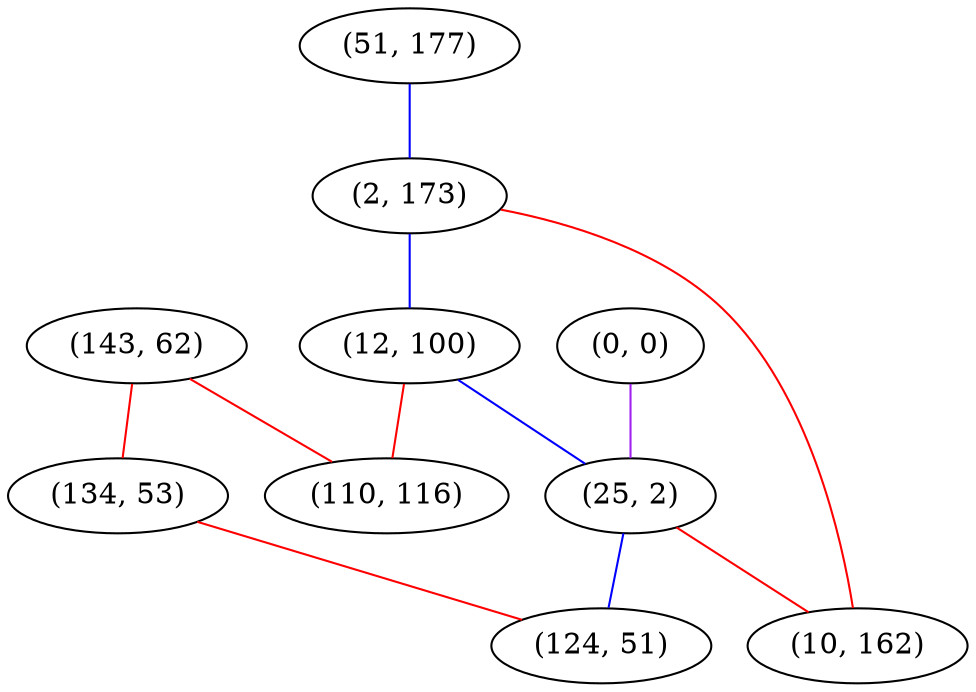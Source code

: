 graph "" {
"(0, 0)";
"(143, 62)";
"(51, 177)";
"(134, 53)";
"(2, 173)";
"(12, 100)";
"(25, 2)";
"(110, 116)";
"(124, 51)";
"(10, 162)";
"(0, 0)" -- "(25, 2)"  [color=purple, key=0, weight=4];
"(143, 62)" -- "(110, 116)"  [color=red, key=0, weight=1];
"(143, 62)" -- "(134, 53)"  [color=red, key=0, weight=1];
"(51, 177)" -- "(2, 173)"  [color=blue, key=0, weight=3];
"(134, 53)" -- "(124, 51)"  [color=red, key=0, weight=1];
"(2, 173)" -- "(12, 100)"  [color=blue, key=0, weight=3];
"(2, 173)" -- "(10, 162)"  [color=red, key=0, weight=1];
"(12, 100)" -- "(25, 2)"  [color=blue, key=0, weight=3];
"(12, 100)" -- "(110, 116)"  [color=red, key=0, weight=1];
"(25, 2)" -- "(124, 51)"  [color=blue, key=0, weight=3];
"(25, 2)" -- "(10, 162)"  [color=red, key=0, weight=1];
}
